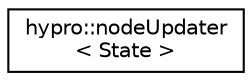 digraph "Graphical Class Hierarchy"
{
  edge [fontname="Helvetica",fontsize="10",labelfontname="Helvetica",labelfontsize="10"];
  node [fontname="Helvetica",fontsize="10",shape=record];
  rankdir="LR";
  Node1 [label="hypro::nodeUpdater\l\< State \>",height=0.2,width=0.4,color="black", fillcolor="white", style="filled",URL="$structhypro_1_1nodeUpdater.html"];
}
